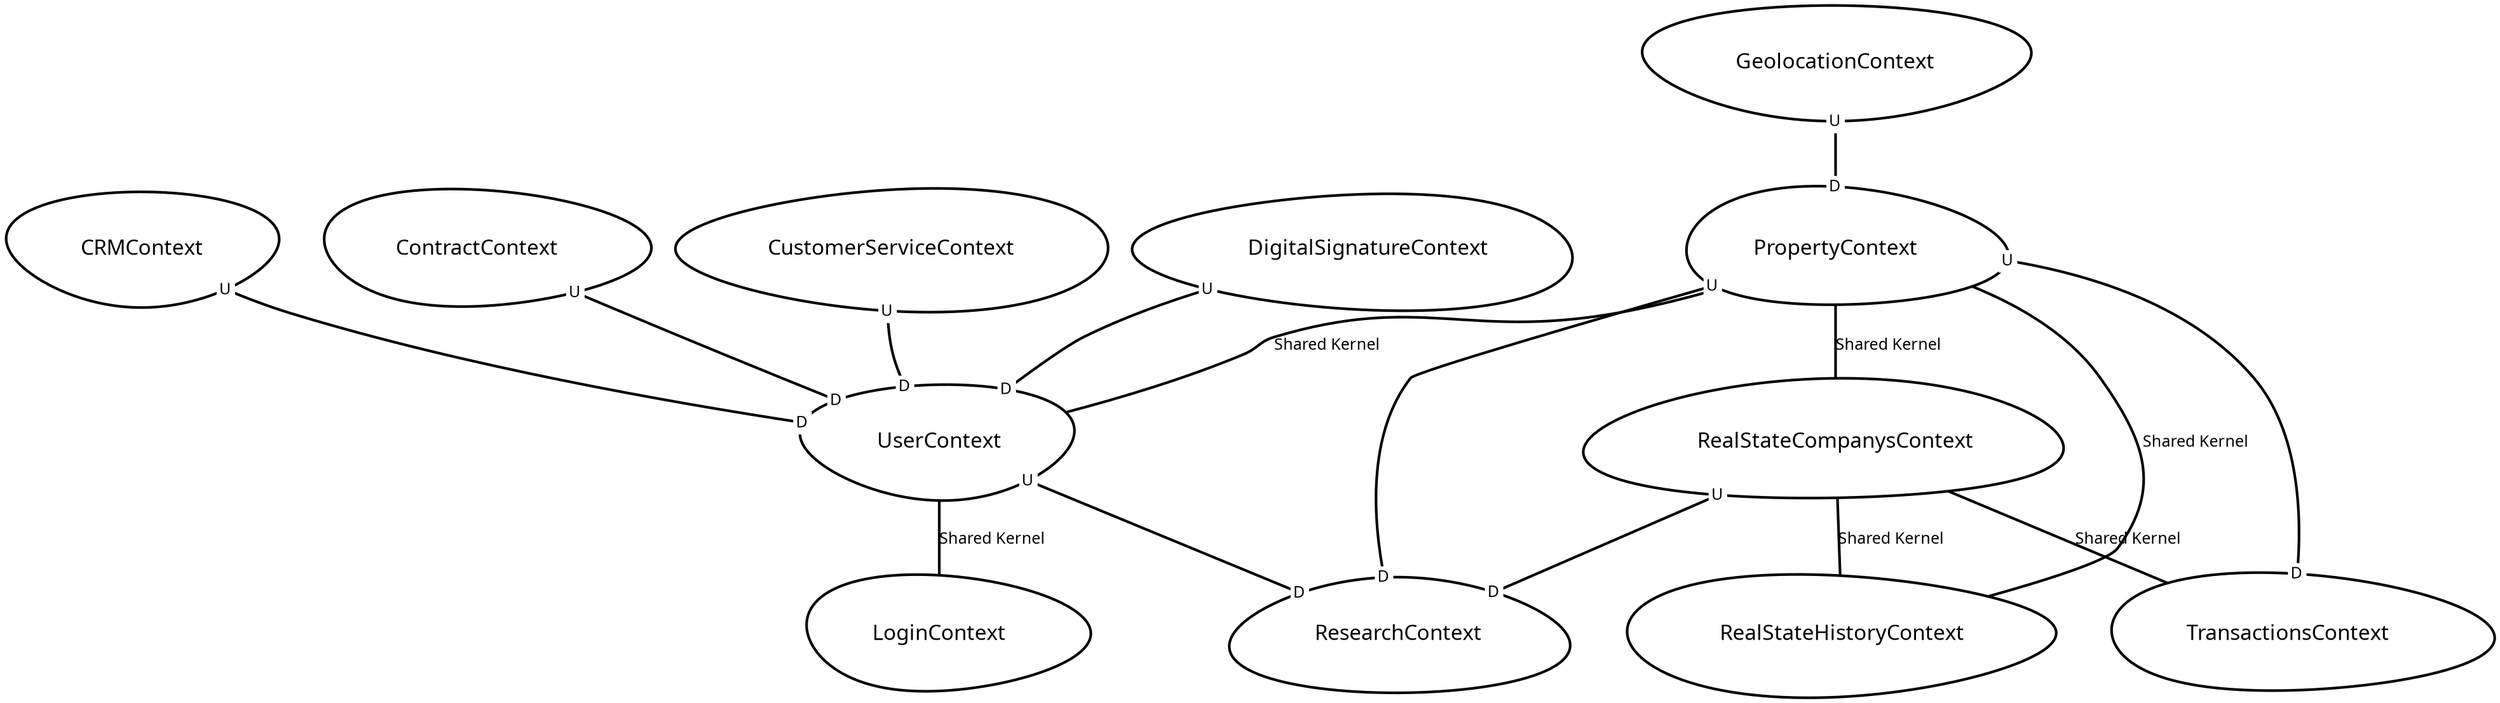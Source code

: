 digraph "ContextMapGraph" {
graph ["imagepath"="/tmp/GraphvizJava"]
"CRMContext" ["margin"="0.3","orientation"="179","shape"="egg","fontsize"="16","style"="bold","label"="CRMContext\n","fontname"="sans-serif"]
"UserContext" ["margin"="0.3","orientation"="185","shape"="egg","fontsize"="16","style"="bold","label"="UserContext\n","fontname"="sans-serif"]
"ResearchContext" ["margin"="0.3","orientation"="2","shape"="egg","fontsize"="16","style"="bold","label"="ResearchContext\n","fontname"="sans-serif"]
"LoginContext" ["margin"="0.3","orientation"="155","shape"="egg","fontsize"="16","style"="bold","label"="LoginContext\n","fontname"="sans-serif"]
"ContractContext" ["margin"="0.3","orientation"="156","shape"="egg","fontsize"="16","style"="bold","label"="ContractContext\n","fontname"="sans-serif"]
"CustomerServiceContext" ["margin"="0.3","orientation"="87","shape"="egg","fontsize"="16","style"="bold","label"="CustomerServiceContext\n","fontname"="sans-serif"]
"DigitalSignatureContext" ["margin"="0.3","orientation"="331","shape"="egg","fontsize"="16","style"="bold","label"="DigitalSignatureContext\n","fontname"="sans-serif"]
"GeolocationContext" ["margin"="0.3","orientation"="178","shape"="egg","fontsize"="16","style"="bold","label"="GeolocationContext\n","fontname"="sans-serif"]
"PropertyContext" ["margin"="0.3","orientation"="136","shape"="egg","fontsize"="16","style"="bold","label"="PropertyContext\n","fontname"="sans-serif"]
"RealStateCompanysContext" ["margin"="0.3","orientation"="238","shape"="egg","fontsize"="16","style"="bold","label"="RealStateCompanysContext\n","fontname"="sans-serif"]
"RealStateHistoryContext" ["margin"="0.3","orientation"="276","shape"="egg","fontsize"="16","style"="bold","label"="RealStateHistoryContext\n","fontname"="sans-serif"]
"TransactionsContext" ["margin"="0.3","orientation"="145","shape"="egg","fontsize"="16","style"="bold","label"="TransactionsContext\n","fontname"="sans-serif"]
"CRMContext" -> "UserContext" ["headlabel"=<<table cellspacing="0" cellborder="0" border="0">
<tr><td bgcolor="white">D</td></tr>
</table>>,"labeldistance"="0","fontsize"="12","taillabel"=<<table cellspacing="0" cellborder="0" border="0">
<tr><td bgcolor="white">U</td></tr>
</table>>,"style"="bold","label"="                                        ","dir"="none","fontname"="sans-serif"]
"UserContext" -> "ResearchContext" ["headlabel"=<<table cellspacing="0" cellborder="0" border="0">
<tr><td bgcolor="white">D</td></tr>
</table>>,"labeldistance"="0","fontsize"="12","taillabel"=<<table cellspacing="0" cellborder="0" border="0">
<tr><td bgcolor="white">U</td></tr>
</table>>,"style"="bold","label"="                                        ","dir"="none","fontname"="sans-serif"]
"UserContext" -> "LoginContext" ["fontsize"="12","style"="bold","label"="Shared Kernel","dir"="none","fontname"="sans-serif"]
"ContractContext" -> "UserContext" ["headlabel"=<<table cellspacing="0" cellborder="0" border="0">
<tr><td bgcolor="white">D</td></tr>
</table>>,"labeldistance"="0","fontsize"="12","taillabel"=<<table cellspacing="0" cellborder="0" border="0">
<tr><td bgcolor="white">U</td></tr>
</table>>,"style"="bold","label"="                                        ","dir"="none","fontname"="sans-serif"]
"CustomerServiceContext" -> "UserContext" ["headlabel"=<<table cellspacing="0" cellborder="0" border="0">
<tr><td bgcolor="white">D</td></tr>
</table>>,"labeldistance"="0","fontsize"="12","taillabel"=<<table cellspacing="0" cellborder="0" border="0">
<tr><td bgcolor="white">U</td></tr>
</table>>,"style"="bold","label"="                                        ","dir"="none","fontname"="sans-serif"]
"DigitalSignatureContext" -> "UserContext" ["headlabel"=<<table cellspacing="0" cellborder="0" border="0">
<tr><td bgcolor="white">D</td></tr>
</table>>,"labeldistance"="0","fontsize"="12","taillabel"=<<table cellspacing="0" cellborder="0" border="0">
<tr><td bgcolor="white">U</td></tr>
</table>>,"style"="bold","label"="                                        ","dir"="none","fontname"="sans-serif"]
"GeolocationContext" -> "PropertyContext" ["headlabel"=<<table cellspacing="0" cellborder="0" border="0">
<tr><td bgcolor="white">D</td></tr>
</table>>,"labeldistance"="0","fontsize"="12","taillabel"=<<table cellspacing="0" cellborder="0" border="0">
<tr><td bgcolor="white">U</td></tr>
</table>>,"style"="bold","label"="                                        ","dir"="none","fontname"="sans-serif"]
"PropertyContext" -> "RealStateCompanysContext" ["fontsize"="12","style"="bold","label"="Shared Kernel","dir"="none","fontname"="sans-serif"]
"PropertyContext" -> "TransactionsContext" ["headlabel"=<<table cellspacing="0" cellborder="0" border="0">
<tr><td bgcolor="white">D</td></tr>
</table>>,"labeldistance"="0","fontsize"="12","taillabel"=<<table cellspacing="0" cellborder="0" border="0">
<tr><td bgcolor="white">U</td></tr>
</table>>,"style"="bold","label"="                                        ","dir"="none","fontname"="sans-serif"]
"PropertyContext" -> "RealStateHistoryContext" ["fontsize"="12","style"="bold","label"="Shared Kernel","dir"="none","fontname"="sans-serif"]
"PropertyContext" -> "ResearchContext" ["headlabel"=<<table cellspacing="0" cellborder="0" border="0">
<tr><td bgcolor="white">D</td></tr>
</table>>,"labeldistance"="0","fontsize"="12","taillabel"=<<table cellspacing="0" cellborder="0" border="0">
<tr><td bgcolor="white">U</td></tr>
</table>>,"style"="bold","label"="                                        ","dir"="none","fontname"="sans-serif"]
"PropertyContext" -> "UserContext" ["fontsize"="12","style"="bold","label"="Shared Kernel","dir"="none","fontname"="sans-serif"]
"RealStateCompanysContext" -> "RealStateHistoryContext" ["fontsize"="12","style"="bold","label"="Shared Kernel","dir"="none","fontname"="sans-serif"]
"RealStateCompanysContext" -> "ResearchContext" ["headlabel"=<<table cellspacing="0" cellborder="0" border="0">
<tr><td bgcolor="white">D</td></tr>
</table>>,"labeldistance"="0","fontsize"="12","taillabel"=<<table cellspacing="0" cellborder="0" border="0">
<tr><td bgcolor="white">U</td></tr>
</table>>,"style"="bold","label"="                                        ","dir"="none","fontname"="sans-serif"]
"RealStateCompanysContext" -> "TransactionsContext" ["fontsize"="12","style"="bold","label"="Shared Kernel","dir"="none","fontname"="sans-serif"]
}